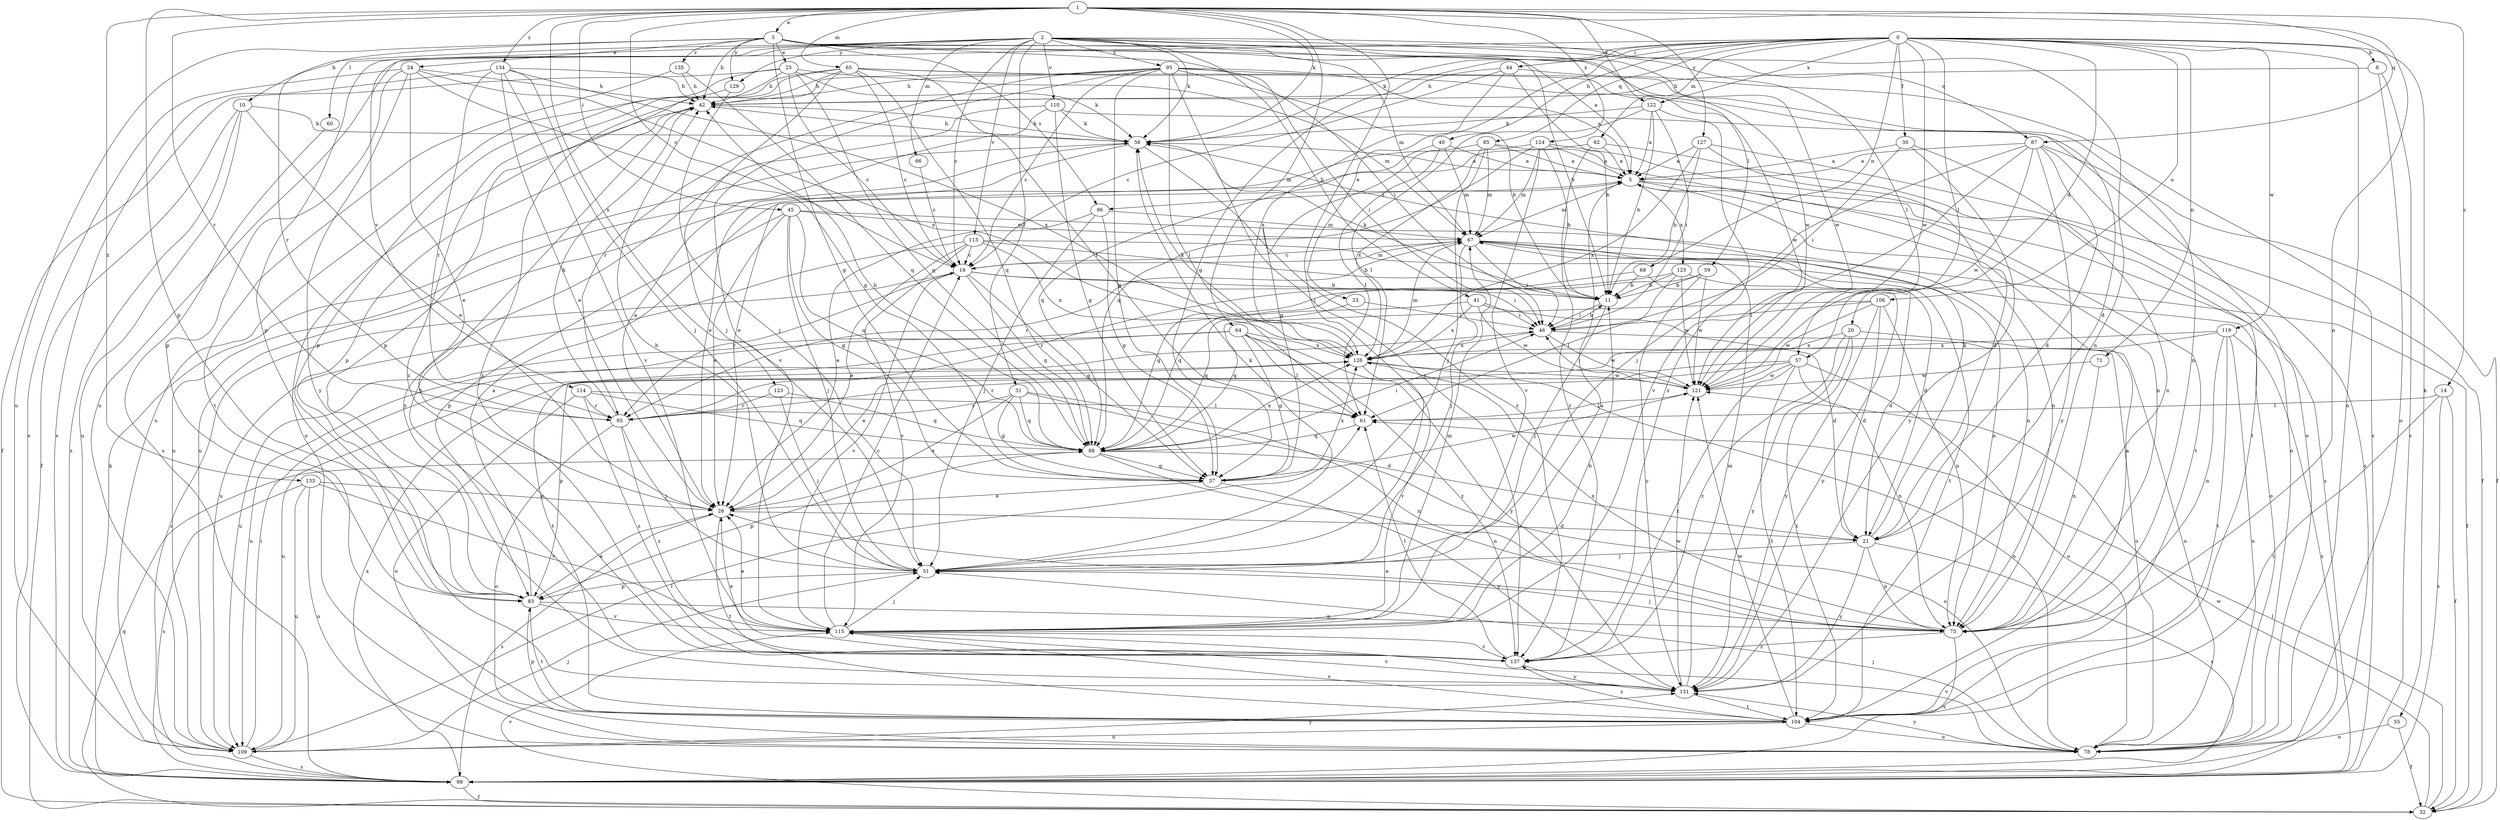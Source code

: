 strict digraph  {
0;
1;
2;
3;
5;
8;
10;
11;
14;
16;
20;
21;
23;
24;
25;
26;
30;
31;
32;
37;
40;
41;
42;
44;
45;
46;
51;
55;
56;
57;
59;
60;
61;
62;
64;
65;
66;
67;
68;
71;
73;
78;
83;
85;
87;
88;
93;
95;
96;
99;
104;
106;
109;
110;
113;
114;
115;
119;
121;
122;
123;
124;
125;
126;
127;
129;
131;
133;
134;
135;
137;
0 -> 8  [label=b];
0 -> 20  [label=d];
0 -> 23  [label=e];
0 -> 30  [label=f];
0 -> 37  [label=g];
0 -> 40  [label=h];
0 -> 44  [label=i];
0 -> 55  [label=k];
0 -> 56  [label=k];
0 -> 57  [label=l];
0 -> 62  [label=m];
0 -> 68  [label=n];
0 -> 71  [label=n];
0 -> 78  [label=o];
0 -> 85  [label=q];
0 -> 106  [label=u];
0 -> 109  [label=u];
0 -> 119  [label=w];
0 -> 121  [label=w];
0 -> 122  [label=x];
1 -> 3  [label=a];
1 -> 14  [label=c];
1 -> 16  [label=c];
1 -> 45  [label=i];
1 -> 51  [label=j];
1 -> 56  [label=k];
1 -> 64  [label=m];
1 -> 65  [label=m];
1 -> 73  [label=n];
1 -> 83  [label=p];
1 -> 87  [label=q];
1 -> 93  [label=r];
1 -> 122  [label=x];
1 -> 123  [label=x];
1 -> 124  [label=x];
1 -> 127  [label=y];
1 -> 133  [label=z];
1 -> 134  [label=z];
2 -> 10  [label=b];
2 -> 11  [label=b];
2 -> 16  [label=c];
2 -> 31  [label=f];
2 -> 41  [label=h];
2 -> 56  [label=k];
2 -> 57  [label=l];
2 -> 59  [label=l];
2 -> 60  [label=l];
2 -> 66  [label=m];
2 -> 83  [label=p];
2 -> 87  [label=q];
2 -> 95  [label=s];
2 -> 110  [label=v];
2 -> 113  [label=v];
2 -> 114  [label=v];
2 -> 121  [label=w];
2 -> 129  [label=y];
3 -> 5  [label=a];
3 -> 24  [label=e];
3 -> 25  [label=e];
3 -> 37  [label=g];
3 -> 42  [label=h];
3 -> 46  [label=i];
3 -> 67  [label=m];
3 -> 73  [label=n];
3 -> 93  [label=r];
3 -> 96  [label=s];
3 -> 109  [label=u];
3 -> 121  [label=w];
3 -> 129  [label=y];
3 -> 135  [label=z];
5 -> 67  [label=m];
5 -> 73  [label=n];
5 -> 96  [label=s];
5 -> 99  [label=s];
5 -> 104  [label=t];
5 -> 125  [label=x];
8 -> 42  [label=h];
8 -> 78  [label=o];
8 -> 99  [label=s];
10 -> 26  [label=e];
10 -> 32  [label=f];
10 -> 56  [label=k];
10 -> 99  [label=s];
10 -> 109  [label=u];
11 -> 46  [label=i];
11 -> 51  [label=j];
11 -> 56  [label=k];
14 -> 32  [label=f];
14 -> 61  [label=l];
14 -> 99  [label=s];
14 -> 104  [label=t];
16 -> 11  [label=b];
16 -> 37  [label=g];
16 -> 46  [label=i];
16 -> 67  [label=m];
16 -> 88  [label=q];
16 -> 93  [label=r];
16 -> 115  [label=v];
20 -> 78  [label=o];
20 -> 104  [label=t];
20 -> 126  [label=x];
20 -> 131  [label=y];
20 -> 137  [label=z];
21 -> 51  [label=j];
21 -> 56  [label=k];
21 -> 73  [label=n];
21 -> 99  [label=s];
21 -> 131  [label=y];
23 -> 46  [label=i];
23 -> 88  [label=q];
24 -> 26  [label=e];
24 -> 37  [label=g];
24 -> 42  [label=h];
24 -> 83  [label=p];
24 -> 99  [label=s];
24 -> 126  [label=x];
24 -> 131  [label=y];
25 -> 16  [label=c];
25 -> 32  [label=f];
25 -> 42  [label=h];
25 -> 56  [label=k];
25 -> 67  [label=m];
25 -> 88  [label=q];
25 -> 109  [label=u];
26 -> 21  [label=d];
26 -> 99  [label=s];
26 -> 104  [label=t];
30 -> 5  [label=a];
30 -> 46  [label=i];
30 -> 73  [label=n];
30 -> 131  [label=y];
31 -> 21  [label=d];
31 -> 26  [label=e];
31 -> 37  [label=g];
31 -> 73  [label=n];
31 -> 88  [label=q];
31 -> 93  [label=r];
32 -> 61  [label=l];
32 -> 88  [label=q];
32 -> 115  [label=v];
32 -> 121  [label=w];
37 -> 26  [label=e];
37 -> 121  [label=w];
37 -> 126  [label=x];
37 -> 131  [label=y];
40 -> 5  [label=a];
40 -> 61  [label=l];
40 -> 67  [label=m];
40 -> 88  [label=q];
41 -> 21  [label=d];
41 -> 46  [label=i];
41 -> 109  [label=u];
41 -> 121  [label=w];
41 -> 126  [label=x];
42 -> 56  [label=k];
42 -> 78  [label=o];
42 -> 83  [label=p];
44 -> 11  [label=b];
44 -> 16  [label=c];
44 -> 42  [label=h];
44 -> 99  [label=s];
44 -> 126  [label=x];
45 -> 26  [label=e];
45 -> 37  [label=g];
45 -> 51  [label=j];
45 -> 67  [label=m];
45 -> 73  [label=n];
45 -> 83  [label=p];
45 -> 88  [label=q];
46 -> 11  [label=b];
46 -> 78  [label=o];
46 -> 121  [label=w];
46 -> 126  [label=x];
51 -> 42  [label=h];
51 -> 56  [label=k];
51 -> 83  [label=p];
55 -> 32  [label=f];
55 -> 78  [label=o];
56 -> 5  [label=a];
56 -> 26  [label=e];
56 -> 42  [label=h];
56 -> 109  [label=u];
56 -> 137  [label=z];
57 -> 73  [label=n];
57 -> 78  [label=o];
57 -> 83  [label=p];
57 -> 93  [label=r];
57 -> 104  [label=t];
57 -> 121  [label=w];
57 -> 137  [label=z];
59 -> 11  [label=b];
59 -> 88  [label=q];
59 -> 121  [label=w];
59 -> 131  [label=y];
60 -> 99  [label=s];
61 -> 88  [label=q];
62 -> 5  [label=a];
62 -> 26  [label=e];
62 -> 78  [label=o];
62 -> 137  [label=z];
64 -> 37  [label=g];
64 -> 61  [label=l];
64 -> 104  [label=t];
64 -> 109  [label=u];
64 -> 126  [label=x];
64 -> 131  [label=y];
64 -> 137  [label=z];
65 -> 16  [label=c];
65 -> 21  [label=d];
65 -> 42  [label=h];
65 -> 51  [label=j];
65 -> 61  [label=l];
65 -> 83  [label=p];
65 -> 88  [label=q];
65 -> 121  [label=w];
65 -> 137  [label=z];
66 -> 16  [label=c];
67 -> 16  [label=c];
67 -> 21  [label=d];
67 -> 32  [label=f];
67 -> 46  [label=i];
67 -> 51  [label=j];
67 -> 73  [label=n];
67 -> 93  [label=r];
67 -> 104  [label=t];
68 -> 11  [label=b];
68 -> 93  [label=r];
68 -> 131  [label=y];
71 -> 73  [label=n];
71 -> 121  [label=w];
73 -> 26  [label=e];
73 -> 51  [label=j];
73 -> 99  [label=s];
73 -> 126  [label=x];
73 -> 137  [label=z];
78 -> 51  [label=j];
78 -> 115  [label=v];
78 -> 131  [label=y];
83 -> 5  [label=a];
83 -> 26  [label=e];
83 -> 73  [label=n];
83 -> 104  [label=t];
83 -> 115  [label=v];
85 -> 5  [label=a];
85 -> 37  [label=g];
85 -> 51  [label=j];
85 -> 67  [label=m];
85 -> 73  [label=n];
85 -> 126  [label=x];
87 -> 5  [label=a];
87 -> 21  [label=d];
87 -> 32  [label=f];
87 -> 51  [label=j];
87 -> 99  [label=s];
87 -> 115  [label=v];
87 -> 121  [label=w];
87 -> 131  [label=y];
88 -> 37  [label=g];
88 -> 42  [label=h];
88 -> 46  [label=i];
88 -> 73  [label=n];
88 -> 78  [label=o];
88 -> 83  [label=p];
88 -> 126  [label=x];
93 -> 42  [label=h];
93 -> 51  [label=j];
93 -> 78  [label=o];
93 -> 137  [label=z];
95 -> 5  [label=a];
95 -> 11  [label=b];
95 -> 16  [label=c];
95 -> 37  [label=g];
95 -> 42  [label=h];
95 -> 46  [label=i];
95 -> 61  [label=l];
95 -> 73  [label=n];
95 -> 83  [label=p];
95 -> 93  [label=r];
95 -> 115  [label=v];
95 -> 137  [label=z];
96 -> 26  [label=e];
96 -> 37  [label=g];
96 -> 51  [label=j];
96 -> 67  [label=m];
99 -> 16  [label=c];
99 -> 32  [label=f];
99 -> 56  [label=k];
99 -> 126  [label=x];
104 -> 5  [label=a];
104 -> 78  [label=o];
104 -> 83  [label=p];
104 -> 109  [label=u];
104 -> 115  [label=v];
104 -> 121  [label=w];
104 -> 137  [label=z];
106 -> 21  [label=d];
106 -> 46  [label=i];
106 -> 73  [label=n];
106 -> 88  [label=q];
106 -> 121  [label=w];
106 -> 131  [label=y];
109 -> 46  [label=i];
109 -> 51  [label=j];
109 -> 61  [label=l];
109 -> 99  [label=s];
109 -> 131  [label=y];
110 -> 26  [label=e];
110 -> 37  [label=g];
110 -> 56  [label=k];
110 -> 78  [label=o];
110 -> 131  [label=y];
113 -> 11  [label=b];
113 -> 16  [label=c];
113 -> 26  [label=e];
113 -> 78  [label=o];
113 -> 109  [label=u];
113 -> 115  [label=v];
113 -> 126  [label=x];
114 -> 61  [label=l];
114 -> 78  [label=o];
114 -> 88  [label=q];
114 -> 93  [label=r];
114 -> 137  [label=z];
115 -> 5  [label=a];
115 -> 11  [label=b];
115 -> 16  [label=c];
115 -> 26  [label=e];
115 -> 51  [label=j];
115 -> 67  [label=m];
115 -> 137  [label=z];
119 -> 26  [label=e];
119 -> 73  [label=n];
119 -> 78  [label=o];
119 -> 99  [label=s];
119 -> 104  [label=t];
119 -> 126  [label=x];
121 -> 46  [label=i];
121 -> 61  [label=l];
122 -> 5  [label=a];
122 -> 11  [label=b];
122 -> 46  [label=i];
122 -> 56  [label=k];
122 -> 61  [label=l];
122 -> 137  [label=z];
123 -> 51  [label=j];
123 -> 88  [label=q];
123 -> 93  [label=r];
124 -> 5  [label=a];
124 -> 11  [label=b];
124 -> 67  [label=m];
124 -> 88  [label=q];
124 -> 104  [label=t];
124 -> 109  [label=u];
124 -> 115  [label=v];
125 -> 11  [label=b];
125 -> 21  [label=d];
125 -> 61  [label=l];
125 -> 88  [label=q];
125 -> 121  [label=w];
126 -> 56  [label=k];
126 -> 67  [label=m];
126 -> 78  [label=o];
126 -> 109  [label=u];
126 -> 115  [label=v];
126 -> 121  [label=w];
127 -> 5  [label=a];
127 -> 11  [label=b];
127 -> 21  [label=d];
127 -> 32  [label=f];
127 -> 126  [label=x];
129 -> 51  [label=j];
129 -> 137  [label=z];
131 -> 67  [label=m];
131 -> 104  [label=t];
131 -> 115  [label=v];
131 -> 121  [label=w];
133 -> 26  [label=e];
133 -> 78  [label=o];
133 -> 99  [label=s];
133 -> 109  [label=u];
133 -> 115  [label=v];
134 -> 26  [label=e];
134 -> 42  [label=h];
134 -> 51  [label=j];
134 -> 93  [label=r];
134 -> 99  [label=s];
134 -> 115  [label=v];
134 -> 126  [label=x];
135 -> 42  [label=h];
135 -> 88  [label=q];
135 -> 104  [label=t];
137 -> 26  [label=e];
137 -> 42  [label=h];
137 -> 61  [label=l];
137 -> 131  [label=y];
}
